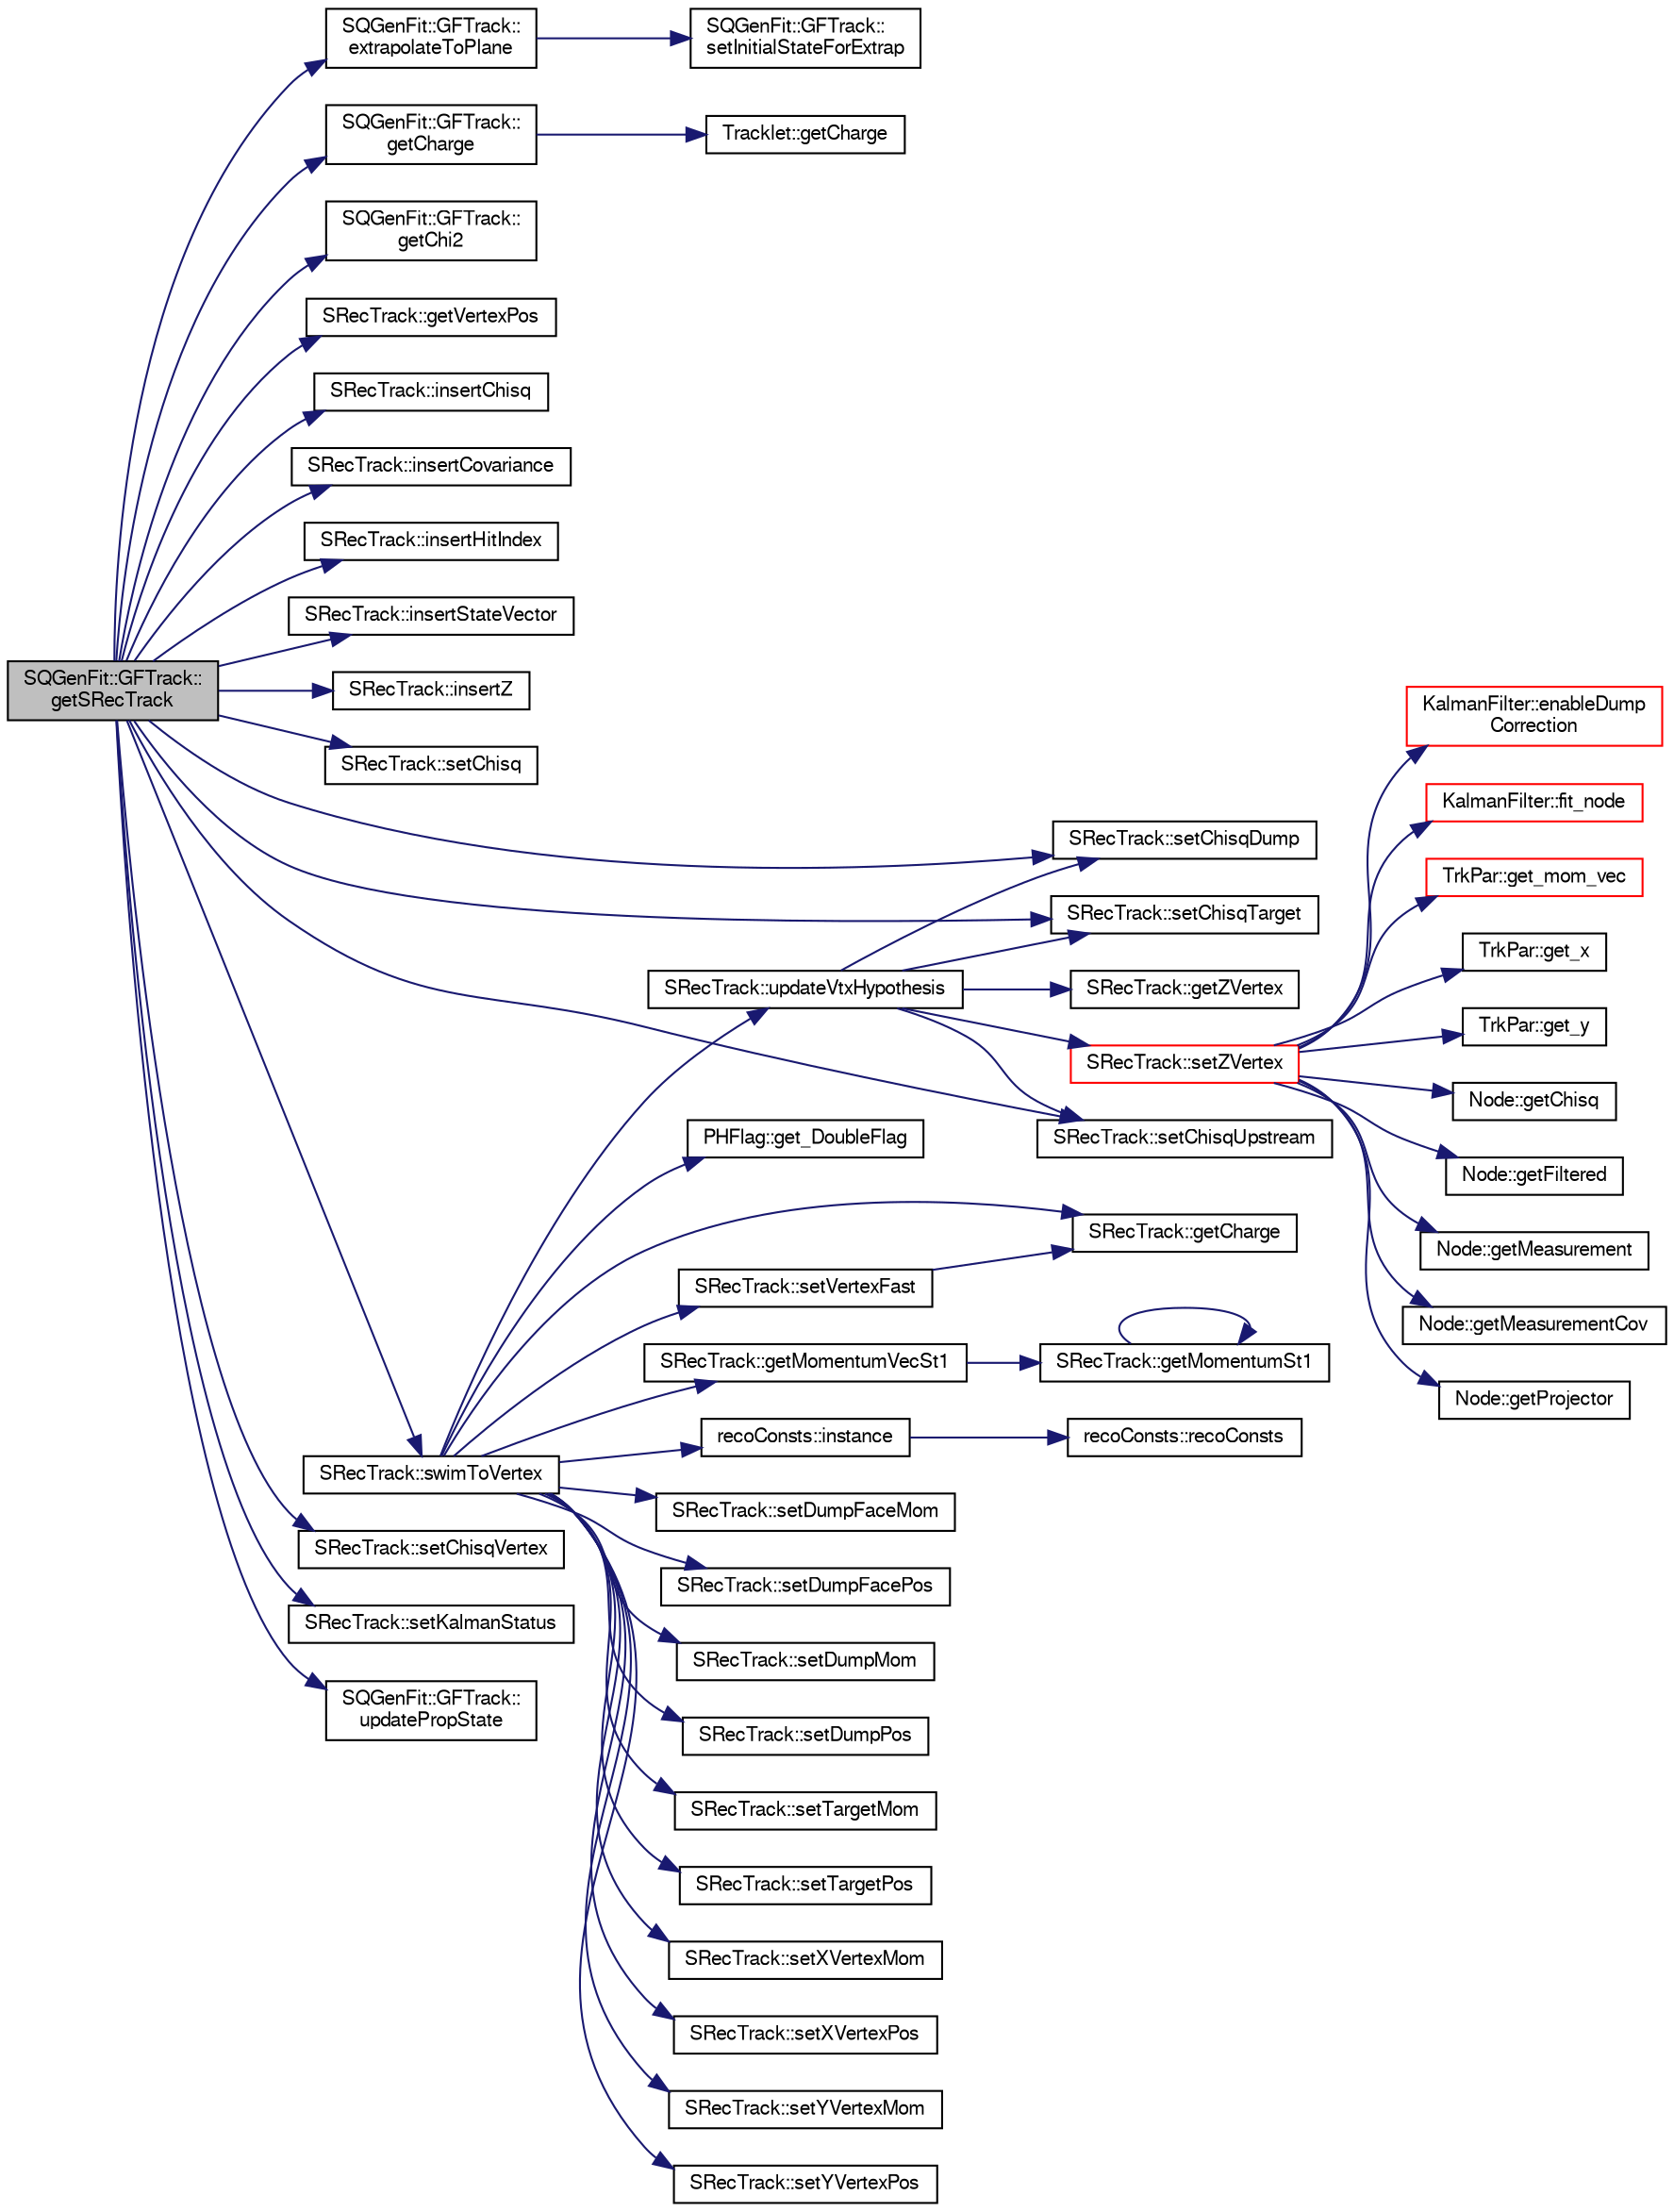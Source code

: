 digraph "SQGenFit::GFTrack::getSRecTrack"
{
  bgcolor="transparent";
  edge [fontname="FreeSans",fontsize="10",labelfontname="FreeSans",labelfontsize="10"];
  node [fontname="FreeSans",fontsize="10",shape=record];
  rankdir="LR";
  Node1 [label="SQGenFit::GFTrack::\lgetSRecTrack",height=0.2,width=0.4,color="black", fillcolor="grey75", style="filled" fontcolor="black"];
  Node1 -> Node2 [color="midnightblue",fontsize="10",style="solid",fontname="FreeSans"];
  Node2 [label="SQGenFit::GFTrack::\lextrapolateToPlane",height=0.2,width=0.4,color="black",URL="$d2/d6b/classSQGenFit_1_1GFTrack.html#a18b038ca69416737b2276b8580d343e1"];
  Node2 -> Node3 [color="midnightblue",fontsize="10",style="solid",fontname="FreeSans"];
  Node3 [label="SQGenFit::GFTrack::\lsetInitialStateForExtrap",height=0.2,width=0.4,color="black",URL="$d2/d6b/classSQGenFit_1_1GFTrack.html#af38f921f2cff361c579722da779acc87"];
  Node1 -> Node4 [color="midnightblue",fontsize="10",style="solid",fontname="FreeSans"];
  Node4 [label="SQGenFit::GFTrack::\lgetCharge",height=0.2,width=0.4,color="black",URL="$d2/d6b/classSQGenFit_1_1GFTrack.html#ae33e1158068ee975ecd9d33343609bd6"];
  Node4 -> Node5 [color="midnightblue",fontsize="10",style="solid",fontname="FreeSans"];
  Node5 [label="Tracklet::getCharge",height=0.2,width=0.4,color="black",URL="$d2/d26/classTracklet.html#a1f2be06375c110356dabc35f1033ea73"];
  Node1 -> Node6 [color="midnightblue",fontsize="10",style="solid",fontname="FreeSans"];
  Node6 [label="SQGenFit::GFTrack::\lgetChi2",height=0.2,width=0.4,color="black",URL="$d2/d6b/classSQGenFit_1_1GFTrack.html#a78fc424bb4897352c3e61d11f139f9a4"];
  Node1 -> Node7 [color="midnightblue",fontsize="10",style="solid",fontname="FreeSans"];
  Node7 [label="SRecTrack::getVertexPos",height=0.2,width=0.4,color="black",URL="$d6/db1/classSRecTrack.html#a2022b9385436e5bf99ced914cfd32c08"];
  Node1 -> Node8 [color="midnightblue",fontsize="10",style="solid",fontname="FreeSans"];
  Node8 [label="SRecTrack::insertChisq",height=0.2,width=0.4,color="black",URL="$d6/db1/classSRecTrack.html#a4dd87de212d933e555eaeb2e7b2f3503"];
  Node1 -> Node9 [color="midnightblue",fontsize="10",style="solid",fontname="FreeSans"];
  Node9 [label="SRecTrack::insertCovariance",height=0.2,width=0.4,color="black",URL="$d6/db1/classSRecTrack.html#a55338c7197761a9ac2455011212a23ee"];
  Node1 -> Node10 [color="midnightblue",fontsize="10",style="solid",fontname="FreeSans"];
  Node10 [label="SRecTrack::insertHitIndex",height=0.2,width=0.4,color="black",URL="$d6/db1/classSRecTrack.html#acf90300a77e5af7a464937b09ac3b8ae"];
  Node1 -> Node11 [color="midnightblue",fontsize="10",style="solid",fontname="FreeSans"];
  Node11 [label="SRecTrack::insertStateVector",height=0.2,width=0.4,color="black",URL="$d6/db1/classSRecTrack.html#af3029fdc2431a4c3d85d8054e162bbfd"];
  Node1 -> Node12 [color="midnightblue",fontsize="10",style="solid",fontname="FreeSans"];
  Node12 [label="SRecTrack::insertZ",height=0.2,width=0.4,color="black",URL="$d6/db1/classSRecTrack.html#aa2b9b34a22cf614ec7a0b85b10359458"];
  Node1 -> Node13 [color="midnightblue",fontsize="10",style="solid",fontname="FreeSans"];
  Node13 [label="SRecTrack::setChisq",height=0.2,width=0.4,color="black",URL="$d6/db1/classSRecTrack.html#a531224aa6d35aac25811549534707d59",tooltip="Sets. "];
  Node1 -> Node14 [color="midnightblue",fontsize="10",style="solid",fontname="FreeSans"];
  Node14 [label="SRecTrack::setChisqDump",height=0.2,width=0.4,color="black",URL="$d6/db1/classSRecTrack.html#a35297e447abfcbb0167c8575f5b2186f"];
  Node1 -> Node15 [color="midnightblue",fontsize="10",style="solid",fontname="FreeSans"];
  Node15 [label="SRecTrack::setChisqTarget",height=0.2,width=0.4,color="black",URL="$d6/db1/classSRecTrack.html#a6babb2f9c10d3c28375433436388c480"];
  Node1 -> Node16 [color="midnightblue",fontsize="10",style="solid",fontname="FreeSans"];
  Node16 [label="SRecTrack::setChisqUpstream",height=0.2,width=0.4,color="black",URL="$d6/db1/classSRecTrack.html#ab71cddfabc804a6e29489e2cbdc370d3"];
  Node1 -> Node17 [color="midnightblue",fontsize="10",style="solid",fontname="FreeSans"];
  Node17 [label="SRecTrack::setChisqVertex",height=0.2,width=0.4,color="black",URL="$d6/db1/classSRecTrack.html#aff726cda9e72a6f9308037c8ee7abbe0"];
  Node1 -> Node18 [color="midnightblue",fontsize="10",style="solid",fontname="FreeSans"];
  Node18 [label="SRecTrack::setKalmanStatus",height=0.2,width=0.4,color="black",URL="$d6/db1/classSRecTrack.html#aee3ab88e74dec6985c2bedefd698f594"];
  Node1 -> Node19 [color="midnightblue",fontsize="10",style="solid",fontname="FreeSans"];
  Node19 [label="SRecTrack::swimToVertex",height=0.2,width=0.4,color="black",URL="$d6/db1/classSRecTrack.html#ac4816a2258e2eb44694715d20b9127ab",tooltip="Simple swim to vertex. "];
  Node19 -> Node20 [color="midnightblue",fontsize="10",style="solid",fontname="FreeSans"];
  Node20 [label="PHFlag::get_DoubleFlag",height=0.2,width=0.4,color="black",URL="$d1/da8/classPHFlag.html#afa50d9e51a9e09d77201a9816d414dba"];
  Node19 -> Node21 [color="midnightblue",fontsize="10",style="solid",fontname="FreeSans"];
  Node21 [label="SRecTrack::getCharge",height=0.2,width=0.4,color="black",URL="$d6/db1/classSRecTrack.html#adaa99bd36a3a352621c57aaa0a7b09f5",tooltip="Gets. "];
  Node19 -> Node22 [color="midnightblue",fontsize="10",style="solid",fontname="FreeSans"];
  Node22 [label="SRecTrack::getMomentumVecSt1",height=0.2,width=0.4,color="black",URL="$d6/db1/classSRecTrack.html#a2a007d7332133ca35e214ff4daf823fc"];
  Node22 -> Node23 [color="midnightblue",fontsize="10",style="solid",fontname="FreeSans"];
  Node23 [label="SRecTrack::getMomentumSt1",height=0.2,width=0.4,color="black",URL="$d6/db1/classSRecTrack.html#afa3ff6014155b5e5c09f6be4f4ae1fe9"];
  Node23 -> Node23 [color="midnightblue",fontsize="10",style="solid",fontname="FreeSans"];
  Node19 -> Node24 [color="midnightblue",fontsize="10",style="solid",fontname="FreeSans"];
  Node24 [label="recoConsts::instance",height=0.2,width=0.4,color="black",URL="$d8/d14/classrecoConsts.html#ae69a5c29a7199ba16d0e537158618802"];
  Node24 -> Node25 [color="midnightblue",fontsize="10",style="solid",fontname="FreeSans"];
  Node25 [label="recoConsts::recoConsts",height=0.2,width=0.4,color="black",URL="$d8/d14/classrecoConsts.html#ae882d6adc62f783ec78114fe3dee3c24"];
  Node19 -> Node26 [color="midnightblue",fontsize="10",style="solid",fontname="FreeSans"];
  Node26 [label="SRecTrack::setDumpFaceMom",height=0.2,width=0.4,color="black",URL="$d6/db1/classSRecTrack.html#a97f14d4d94109188610b2578e497e9d0"];
  Node19 -> Node27 [color="midnightblue",fontsize="10",style="solid",fontname="FreeSans"];
  Node27 [label="SRecTrack::setDumpFacePos",height=0.2,width=0.4,color="black",URL="$d6/db1/classSRecTrack.html#adb92afda44b4b222f194d0d461b34ca6"];
  Node19 -> Node28 [color="midnightblue",fontsize="10",style="solid",fontname="FreeSans"];
  Node28 [label="SRecTrack::setDumpMom",height=0.2,width=0.4,color="black",URL="$d6/db1/classSRecTrack.html#ac336617813707b6688244e9f4c549e70"];
  Node19 -> Node29 [color="midnightblue",fontsize="10",style="solid",fontname="FreeSans"];
  Node29 [label="SRecTrack::setDumpPos",height=0.2,width=0.4,color="black",URL="$d6/db1/classSRecTrack.html#a4046b82d7e69487ed949c2090431c5d2"];
  Node19 -> Node30 [color="midnightblue",fontsize="10",style="solid",fontname="FreeSans"];
  Node30 [label="SRecTrack::setTargetMom",height=0.2,width=0.4,color="black",URL="$d6/db1/classSRecTrack.html#ab07b075a7238d76066d921f0bc658e3d"];
  Node19 -> Node31 [color="midnightblue",fontsize="10",style="solid",fontname="FreeSans"];
  Node31 [label="SRecTrack::setTargetPos",height=0.2,width=0.4,color="black",URL="$d6/db1/classSRecTrack.html#a4a471eac65004372029ddc641798cae1"];
  Node19 -> Node32 [color="midnightblue",fontsize="10",style="solid",fontname="FreeSans"];
  Node32 [label="SRecTrack::setVertexFast",height=0.2,width=0.4,color="black",URL="$d6/db1/classSRecTrack.html#aee4c662216abc8bcb4fb88ea0daf9a0c",tooltip="Plain setting, no KF-related stuff. "];
  Node32 -> Node21 [color="midnightblue",fontsize="10",style="solid",fontname="FreeSans"];
  Node19 -> Node33 [color="midnightblue",fontsize="10",style="solid",fontname="FreeSans"];
  Node33 [label="SRecTrack::setXVertexMom",height=0.2,width=0.4,color="black",URL="$d6/db1/classSRecTrack.html#aa6357dde3dff61b51194ba1a94157171"];
  Node19 -> Node34 [color="midnightblue",fontsize="10",style="solid",fontname="FreeSans"];
  Node34 [label="SRecTrack::setXVertexPos",height=0.2,width=0.4,color="black",URL="$d6/db1/classSRecTrack.html#a7233ece37574bb58366394285995b6f6"];
  Node19 -> Node35 [color="midnightblue",fontsize="10",style="solid",fontname="FreeSans"];
  Node35 [label="SRecTrack::setYVertexMom",height=0.2,width=0.4,color="black",URL="$d6/db1/classSRecTrack.html#a7852144ea3c5017d59948a606a7c6bf3"];
  Node19 -> Node36 [color="midnightblue",fontsize="10",style="solid",fontname="FreeSans"];
  Node36 [label="SRecTrack::setYVertexPos",height=0.2,width=0.4,color="black",URL="$d6/db1/classSRecTrack.html#a61fc423625b343f12a6cb46d3cf5b879"];
  Node19 -> Node37 [color="midnightblue",fontsize="10",style="solid",fontname="FreeSans"];
  Node37 [label="SRecTrack::updateVtxHypothesis",height=0.2,width=0.4,color="black",URL="$d6/db1/classSRecTrack.html#ad6b6be2adfcd60d2442306cda12cdc0c"];
  Node37 -> Node38 [color="midnightblue",fontsize="10",style="solid",fontname="FreeSans"];
  Node38 [label="SRecTrack::getZVertex",height=0.2,width=0.4,color="black",URL="$d6/db1/classSRecTrack.html#aa8d156f11061e9f05cfbf8f2f9dd79b3"];
  Node37 -> Node14 [color="midnightblue",fontsize="10",style="solid",fontname="FreeSans"];
  Node37 -> Node15 [color="midnightblue",fontsize="10",style="solid",fontname="FreeSans"];
  Node37 -> Node16 [color="midnightblue",fontsize="10",style="solid",fontname="FreeSans"];
  Node37 -> Node39 [color="midnightblue",fontsize="10",style="solid",fontname="FreeSans"];
  Node39 [label="SRecTrack::setZVertex",height=0.2,width=0.4,color="red",URL="$d6/db1/classSRecTrack.html#a4e6933a5892c3e5fd593046ac3ee94a5"];
  Node39 -> Node40 [color="midnightblue",fontsize="10",style="solid",fontname="FreeSans"];
  Node40 [label="KalmanFilter::enableDump\lCorrection",height=0.2,width=0.4,color="red",URL="$d6/d2a/classKalmanFilter.html#aa8071f1a779f51acd7790c731ec9fca2",tooltip="Enable the dump mode: stop calc prop matrix, start calc travel length. "];
  Node39 -> Node41 [color="midnightblue",fontsize="10",style="solid",fontname="FreeSans"];
  Node41 [label="KalmanFilter::fit_node",height=0.2,width=0.4,color="red",URL="$d6/d2a/classKalmanFilter.html#a9c77cbaf604c1adc5e0e12ef3463d37c",tooltip="Fit one node. "];
  Node39 -> Node42 [color="midnightblue",fontsize="10",style="solid",fontname="FreeSans"];
  Node42 [label="TrkPar::get_mom_vec",height=0.2,width=0.4,color="red",URL="$d2/d70/classTrkPar.html#a144f65eec516de2add02c90211eb655c"];
  Node39 -> Node43 [color="midnightblue",fontsize="10",style="solid",fontname="FreeSans"];
  Node43 [label="TrkPar::get_x",height=0.2,width=0.4,color="black",URL="$d2/d70/classTrkPar.html#af6c71e40d32ee559292d927b271b2b7a"];
  Node39 -> Node44 [color="midnightblue",fontsize="10",style="solid",fontname="FreeSans"];
  Node44 [label="TrkPar::get_y",height=0.2,width=0.4,color="black",URL="$d2/d70/classTrkPar.html#a04101dd3ba83b7ebba771126f22a22c6"];
  Node39 -> Node45 [color="midnightblue",fontsize="10",style="solid",fontname="FreeSans"];
  Node45 [label="Node::getChisq",height=0.2,width=0.4,color="black",URL="$df/dd0/classNode.html#a47f85a076ff52d02b1bf5327348ad8dd"];
  Node39 -> Node46 [color="midnightblue",fontsize="10",style="solid",fontname="FreeSans"];
  Node46 [label="Node::getFiltered",height=0.2,width=0.4,color="black",URL="$df/dd0/classNode.html#ab483dc1ccfa5a0dc9ba876ee9a2134c9"];
  Node39 -> Node47 [color="midnightblue",fontsize="10",style="solid",fontname="FreeSans"];
  Node47 [label="Node::getMeasurement",height=0.2,width=0.4,color="black",URL="$df/dd0/classNode.html#a4e6f7c1350b1445ca9b9221cb709dbcb"];
  Node39 -> Node48 [color="midnightblue",fontsize="10",style="solid",fontname="FreeSans"];
  Node48 [label="Node::getMeasurementCov",height=0.2,width=0.4,color="black",URL="$df/dd0/classNode.html#aba6dd9d4c392f430d1c93d4af381dbaa"];
  Node39 -> Node49 [color="midnightblue",fontsize="10",style="solid",fontname="FreeSans"];
  Node49 [label="Node::getProjector",height=0.2,width=0.4,color="black",URL="$df/dd0/classNode.html#ab276ce7246c8434b058236346dc121fd"];
  Node1 -> Node50 [color="midnightblue",fontsize="10",style="solid",fontname="FreeSans"];
  Node50 [label="SQGenFit::GFTrack::\lupdatePropState",height=0.2,width=0.4,color="black",URL="$d2/d6b/classSQGenFit_1_1GFTrack.html#ab7f060d1a32c45f6d49365ef6457c4f5"];
}
